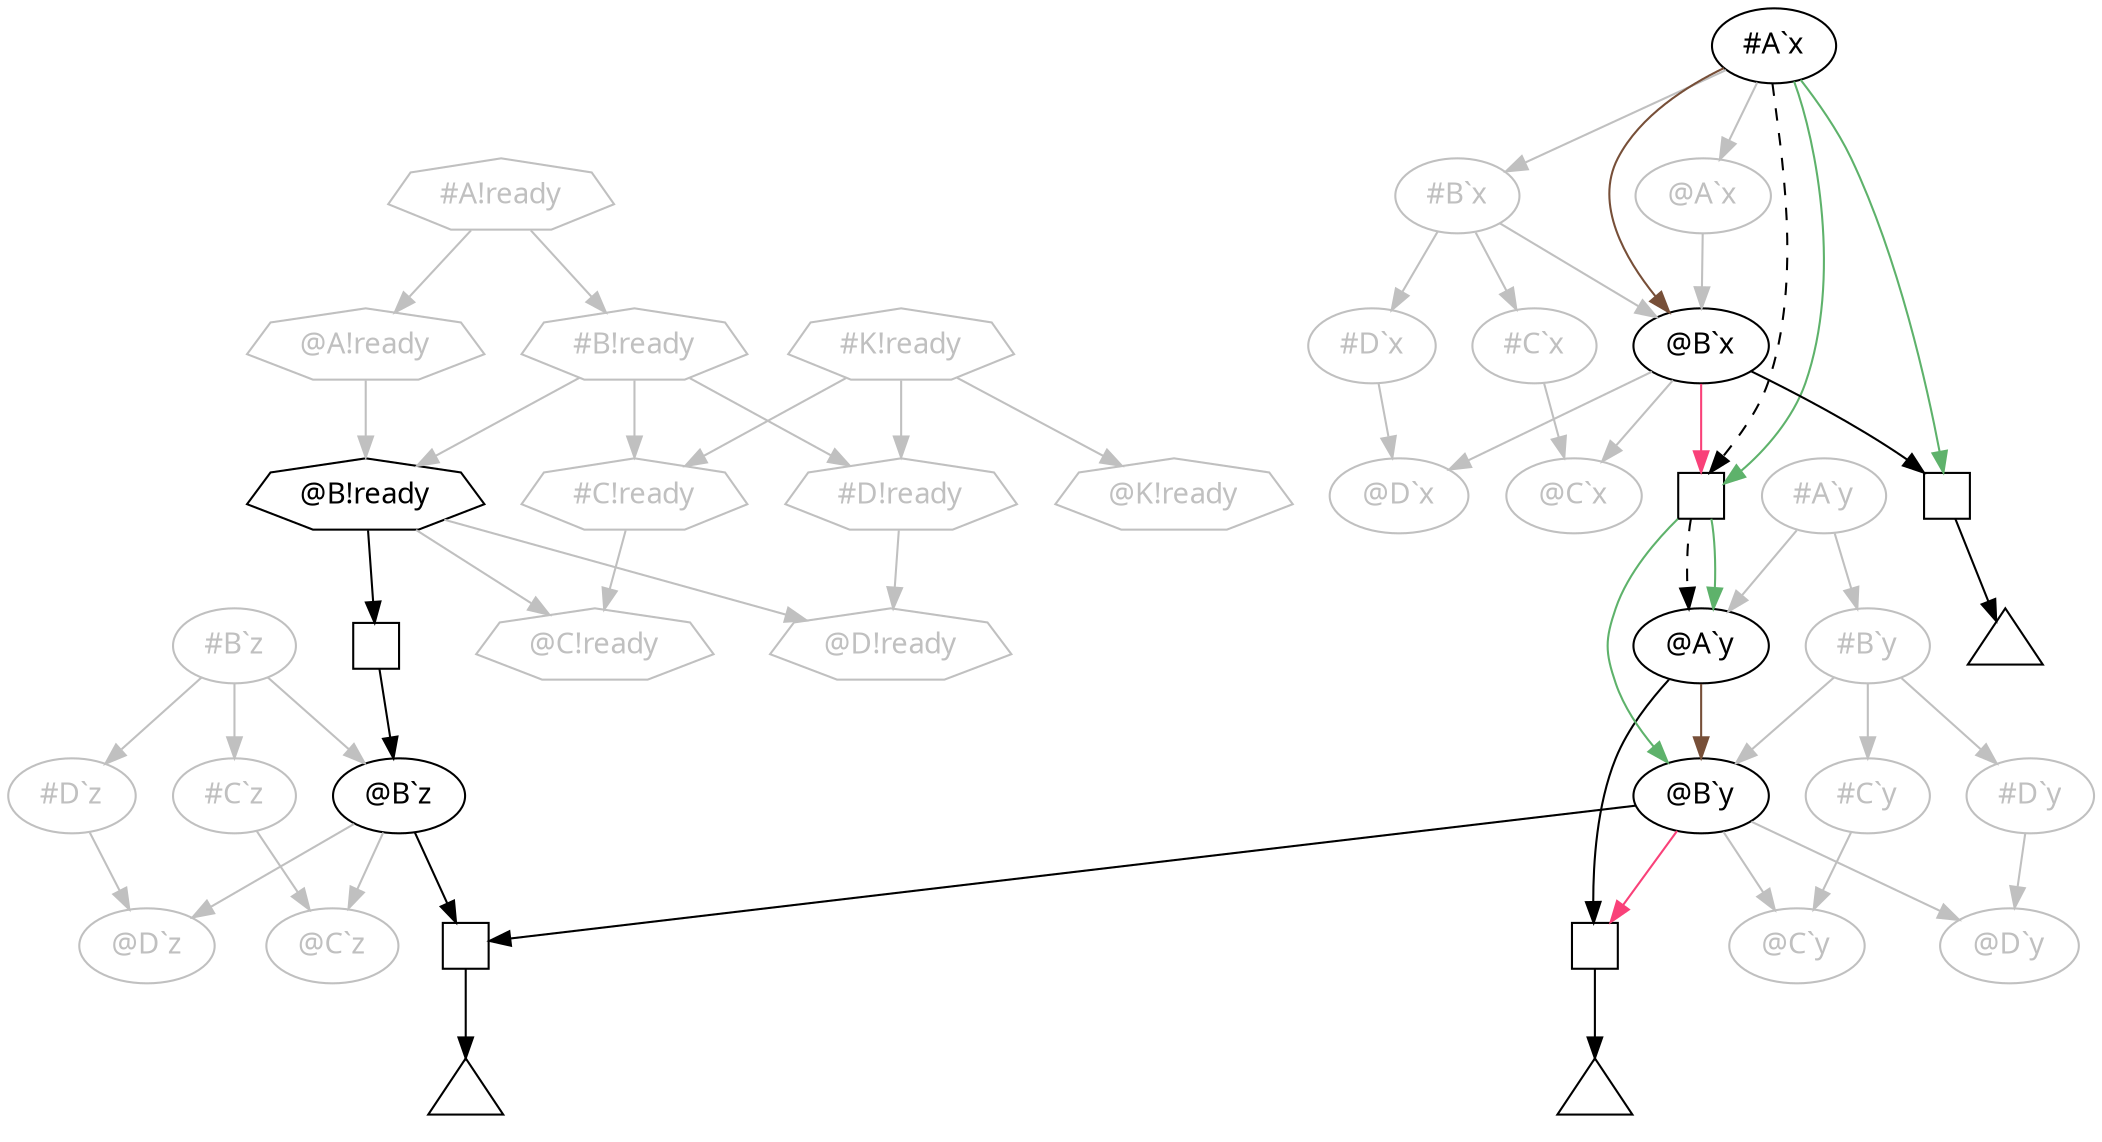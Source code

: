 digraph bender {
  node [fontname="Avenir Next"];
  edge [fontname="Avenir Next"];

  ax [label="#A`x"];
  aax [label="@A`x", color="#c0c0c0", fontcolor="#c0c0c0"];
  ax -> aax [dirtype=none, color="#c0c0c0"];
  ay [label="#A`y", color="#c0c0c0", fontcolor="#c0c0c0"];
  aay [label="@A`y"];
  ay -> aay [dirtype=none, color="#c0c0c0"];
  ax -> w0 [dirtype=diamond, style=dashed];
  ax -> w0 [dirtype=diamond, color="#5eb26b"];
  ax -> w2 [dirtype=diamond, color="#5eb26b"];
  w0 -> aay [style=dashed];
  w0 -> aay [color="#5eb26b"];
  w0 -> bby [color="#5eb26b"];
  aay -> w1;
  w1 -> t0;

  bx [label="#B`x", color="#c0c0c0", fontcolor="#c0c0c0"];
  ax -> bx [dirtype=none, color="#c0c0c0"];
  bbx [label="@B`x"];
  bx -> bbx [dirtype=none, color="#c0c0c0"];
  aax -> bbx [dirtype=none, color="#c0c0c0"];
  ax -> bbx [color="#774f38", dirtype=none];
  bbx -> w2;
  bbx -> w0 [color="#f94179"];
  w2 -> t1;

  cx [label="#C`x", color="#c0c0c0", fontcolor="#c0c0c0"];
  bx -> cx [dirtype=none, color="#c0c0c0"];
  ccx [label="@C`x", color="#c0c0c0", fontcolor="#c0c0c0"];
  cx -> ccx [dirtype=none, color="#c0c0c0"];
  bbx -> ccx [dirtype=none, color="#c0c0c0"];
  dx [label="#D`x", color="#c0c0c0", fontcolor="#c0c0c0"];
  bx -> dx [dirtype=none, color="#c0c0c0"];
  ddx [label="@D`x", color="#c0c0c0", fontcolor="#c0c0c0"];
  dx -> ddx [dirtype=none, color="#c0c0c0"];
  bbx -> ddx [dirtype=none, color="#c0c0c0"];
  
  by [label="#B`y", color="#c0c0c0", fontcolor="#c0c0c0"];
  ay -> by [dirtype=none, color="#c0c0c0"];
  bby [label="@B`y"];
  by -> bby [dirtype=none, color="#c0c0c0"];
  aay -> bby [color="#774f38", dirtype=none];
  bby -> w3;
  bby -> w1 [color="#f94179"];
  w3 -> t2;

  cy [label="#C`y", color="#c0c0c0", fontcolor="#c0c0c0"];
  by -> cy [dirtype=none, color="#c0c0c0"];
  ccy [label="@C`y", color="#c0c0c0", fontcolor="#c0c0c0"];
  cy -> ccy [dirtype=none, color="#c0c0c0"];
  bby -> ccy [dirtype=none, color="#c0c0c0"];
  dy [label="#D`y", color="#c0c0c0", fontcolor="#c0c0c0"];
  by -> dy [dirtype=none, color="#c0c0c0"];
  ddy [label="@D`y", color="#c0c0c0", fontcolor="#c0c0c0"];
  dy -> ddy [dirtype=none, color="#c0c0c0"];
  bby -> ddy [dirtype=none, color="#c0c0c0"];

  bz [label="#B`z", color="#c0c0c0", fontcolor="#c0c0c0"];
  bbz [label="@B`z"];
  bz -> bbz [dirtype=none, color="#c0c0c0"];
  bbz -> w3;

  cz [label="#C`z", color="#c0c0c0", fontcolor="#c0c0c0"];
  bz -> cz [dirtype=none, color="#c0c0c0"];
  ccz [label="@C`z", color="#c0c0c0", fontcolor="#c0c0c0"];
  cz -> ccz [dirtype=none, color="#c0c0c0"];
  bbz -> ccz [dirtype=none, color="#c0c0c0"];
  dz [label="#D`z", color="#c0c0c0", fontcolor="#c0c0c0"];
  bz -> dz [dirtype=none, color="#c0c0c0"];
  ddz [label="@D`z", color="#c0c0c0", fontcolor="#c0c0c0"];
  dz -> ddz [dirtype=none, color="#c0c0c0"];
  bbz -> ddz [dirtype=none, color="#c0c0c0"];

  ar [label="#A!ready", shape=septagon, color="#c0c0c0", fontcolor="#c0c0c0"];
  aar [label="@A!ready", shape=septagon, color="#c0c0c0", fontcolor="#c0c0c0"];
  ar -> aar [dirtype=none, color="#c0c0c0"];
  ar -> br [dirtype=none, color="#c0c0c0"];
  br [label="#B!ready", shape=septagon, color="#c0c0c0", fontcolor="#c0c0c0"];
  bbr [label="@B!ready", shape=septagon];
  br -> bbr [dirtype=none, color="#c0c0c0"];
  aar -> bbr [dirtype=none, color="#c0c0c0"];
  bbr -> w4;
  w4 -> bbz;

  cr [label="#C!ready", shape=septagon, color="#c0c0c0", fontcolor="#c0c0c0"];
  ccr [label="@C!ready", shape=septagon, color="#c0c0c0", fontcolor="#c0c0c0"];
  bbr -> ccr [dirtype=none, color="#c0c0c0"];
  br -> cr [dirtype=none, color="#c0c0c0"];
  cr -> ccr [dirtype=none, color="#c0c0c0"];

  dr [label="#D!ready", shape=septagon, color="#c0c0c0", fontcolor="#c0c0c0"];
  ddr [label="@D!ready", shape=septagon, color="#c0c0c0", fontcolor="#c0c0c0"];
  bbr -> ddr [dirtype=none, color="#c0c0c0"];
  br -> dr [dirtype=none, color="#c0c0c0"];
  dr -> ddr [dirtype=none, color="#c0c0c0"];

  kr [label="#K!ready", shape=septagon, color="#c0c0c0", fontcolor="#c0c0c0"];
  kkr [label="@K!ready", shape=septagon, color="#c0c0c0", fontcolor="#c0c0c0"];
  kr -> kkr [dirtype=none, color="#c0c0c0"];
  kr -> cr [color="#c0c0c0"];
  kr -> dr [color="#c0c0c0"];


  w0 [label="", shape=square, fixedsize=true, width=0.3];
  w1 [label="", shape=square, fixedsize=true, width=0.3];
  w2 [label="", shape=square, fixedsize=true, width=0.3];
  w3 [label="", shape=square, fixedsize=true, width=0.3];
  w4 [label="", shape=square, fixedsize=true, width=0.3];
  t0 [label="", shape=triangle, fixedsize=true, width=0.5];
  t1 [label="", shape=triangle, fixedsize=true, width=0.5];
  t2 [label="", shape=triangle, fixedsize=true, width=0.5];

}
